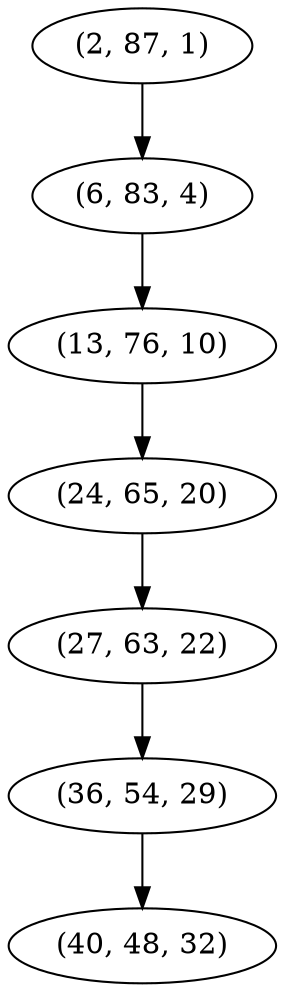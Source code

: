 digraph tree {
    "(2, 87, 1)";
    "(6, 83, 4)";
    "(13, 76, 10)";
    "(24, 65, 20)";
    "(27, 63, 22)";
    "(36, 54, 29)";
    "(40, 48, 32)";
    "(2, 87, 1)" -> "(6, 83, 4)";
    "(6, 83, 4)" -> "(13, 76, 10)";
    "(13, 76, 10)" -> "(24, 65, 20)";
    "(24, 65, 20)" -> "(27, 63, 22)";
    "(27, 63, 22)" -> "(36, 54, 29)";
    "(36, 54, 29)" -> "(40, 48, 32)";
}
